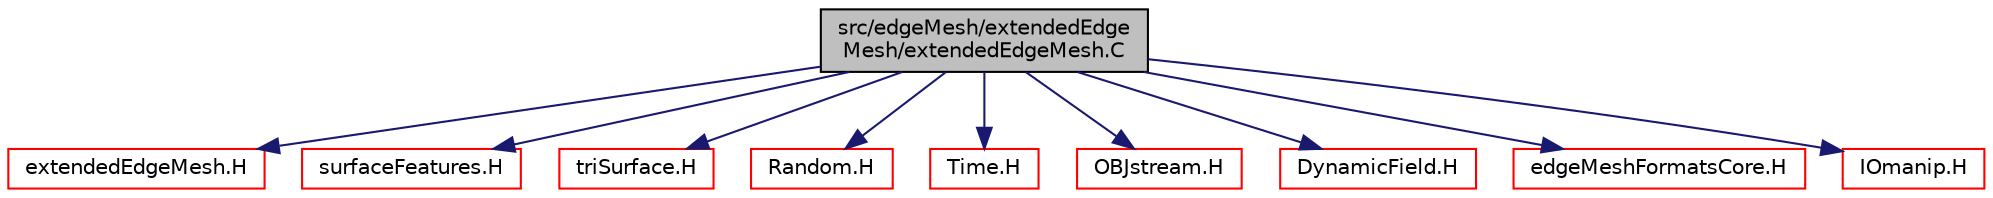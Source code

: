 digraph "src/edgeMesh/extendedEdgeMesh/extendedEdgeMesh.C"
{
  bgcolor="transparent";
  edge [fontname="Helvetica",fontsize="10",labelfontname="Helvetica",labelfontsize="10"];
  node [fontname="Helvetica",fontsize="10",shape=record];
  Node1 [label="src/edgeMesh/extendedEdge\lMesh/extendedEdgeMesh.C",height=0.2,width=0.4,color="black", fillcolor="grey75", style="filled", fontcolor="black"];
  Node1 -> Node2 [color="midnightblue",fontsize="10",style="solid",fontname="Helvetica"];
  Node2 [label="extendedEdgeMesh.H",height=0.2,width=0.4,color="red",URL="$a04961.html"];
  Node1 -> Node3 [color="midnightblue",fontsize="10",style="solid",fontname="Helvetica"];
  Node3 [label="surfaceFeatures.H",height=0.2,width=0.4,color="red",URL="$a07487.html"];
  Node1 -> Node4 [color="midnightblue",fontsize="10",style="solid",fontname="Helvetica"];
  Node4 [label="triSurface.H",height=0.2,width=0.4,color="red",URL="$a10497.html"];
  Node1 -> Node5 [color="midnightblue",fontsize="10",style="solid",fontname="Helvetica"];
  Node5 [label="Random.H",height=0.2,width=0.4,color="red",URL="$a08919.html"];
  Node1 -> Node6 [color="midnightblue",fontsize="10",style="solid",fontname="Helvetica"];
  Node6 [label="Time.H",height=0.2,width=0.4,color="red",URL="$a07855.html"];
  Node1 -> Node7 [color="midnightblue",fontsize="10",style="solid",fontname="Helvetica"];
  Node7 [label="OBJstream.H",height=0.2,width=0.4,color="red",URL="$a09836.html"];
  Node1 -> Node8 [color="midnightblue",fontsize="10",style="solid",fontname="Helvetica"];
  Node8 [label="DynamicField.H",height=0.2,width=0.4,color="red",URL="$a07938.html"];
  Node1 -> Node9 [color="midnightblue",fontsize="10",style="solid",fontname="Helvetica"];
  Node9 [label="edgeMeshFormatsCore.H",height=0.2,width=0.4,color="red",URL="$a04941.html"];
  Node1 -> Node10 [color="midnightblue",fontsize="10",style="solid",fontname="Helvetica"];
  Node10 [label="IOmanip.H",height=0.2,width=0.4,color="red",URL="$a07778.html",tooltip="Istream and Ostream manipulators taking arguments. "];
}
